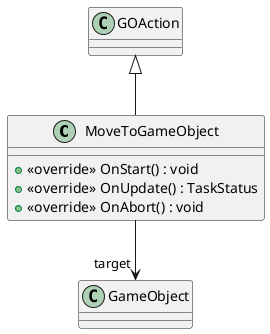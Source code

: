 @startuml
class MoveToGameObject {
    + <<override>> OnStart() : void
    + <<override>> OnUpdate() : TaskStatus
    + <<override>> OnAbort() : void
}
GOAction <|-- MoveToGameObject
MoveToGameObject --> "target" GameObject
@enduml
